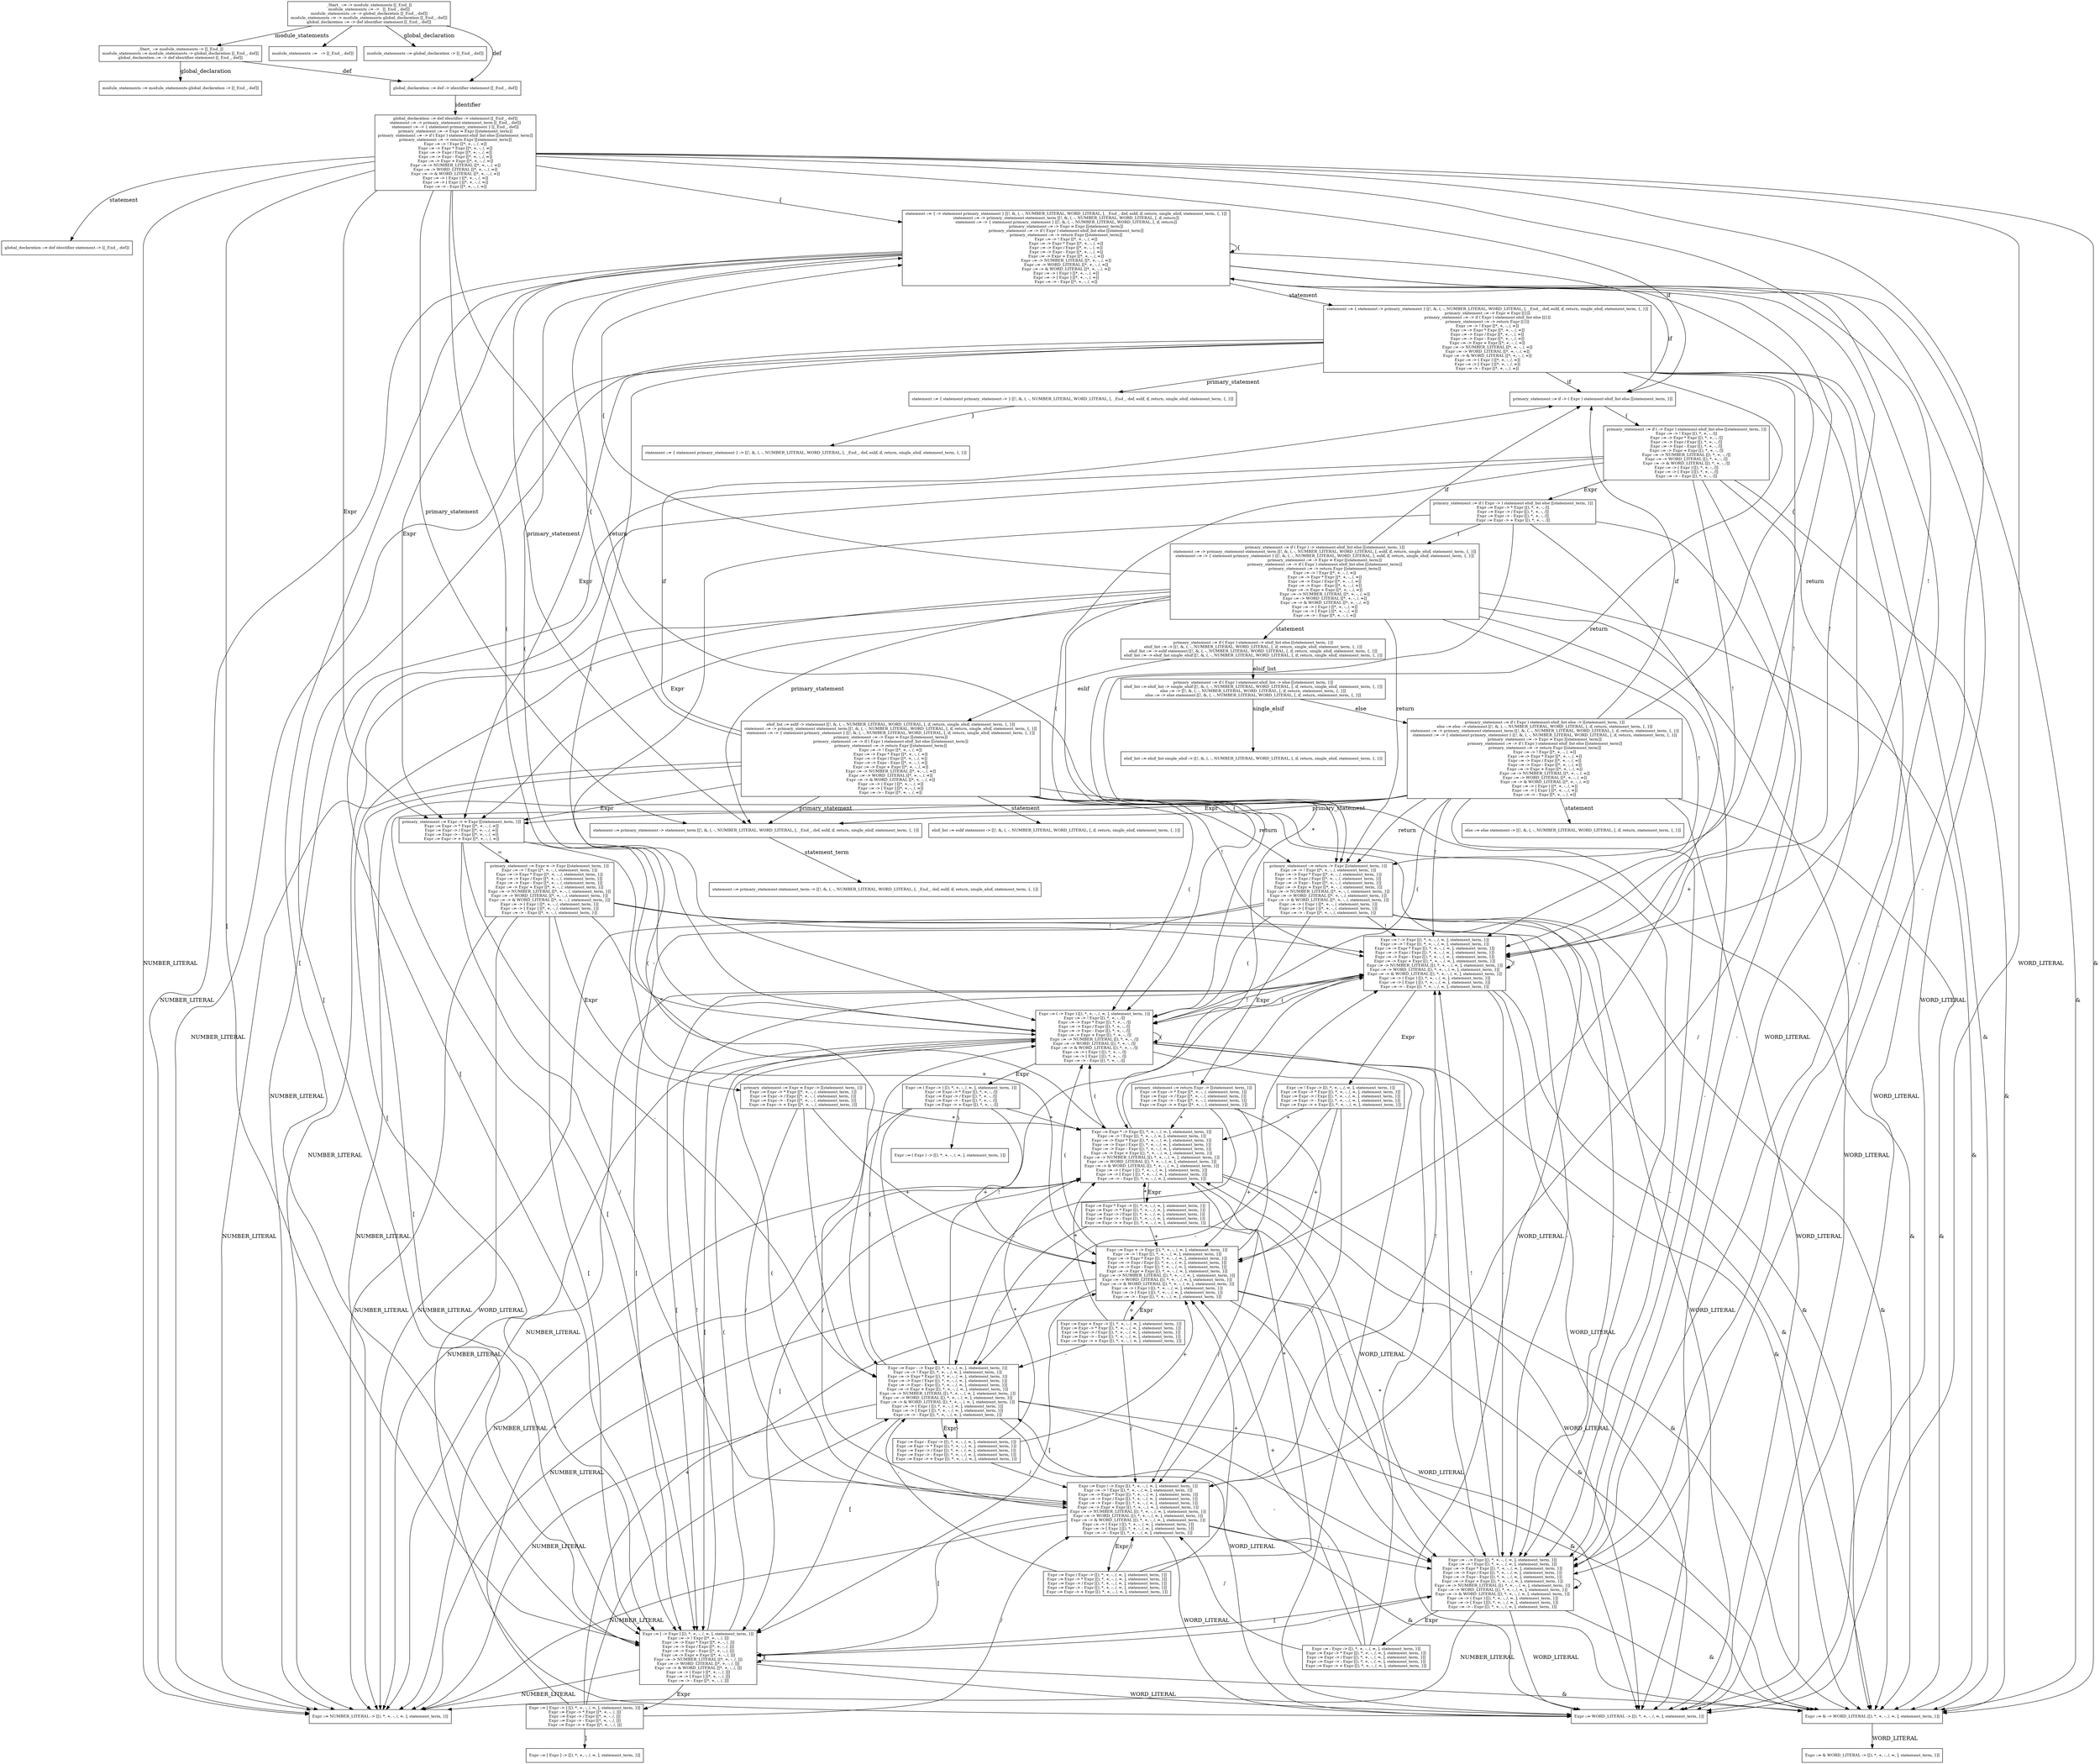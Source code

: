 digraph x {
node [fontsize="10" shape="box" size="5"]
86408610 [label="_Start_ ::= -> module_statements [[_End_]]\nmodule_statements ::= ->   [[_End_, def]]\nmodule_statements ::= -> global_declaration [[_End_, def]]\nmodule_statements ::= -> module_statements global_declaration [[_End_, def]]\nglobal_declaration ::= -> def identifier statement [[_End_, def]]"]
86408610 -> 86459520 [label="module_statements"]
86408610 -> 86744140 [label=" "]
86408610 -> 86743780 [label="global_declaration"]
86408610 -> 86458810 [label="def"]
86459520 [label="_Start_ ::= module_statements -> [[_End_]]\nmodule_statements ::= module_statements -> global_declaration [[_End_, def]]\nglobal_declaration ::= -> def identifier statement [[_End_, def]]"]
86459520 -> 86459170 [label="global_declaration"]
86459520 -> 86458810 [label="def"]
86459170 [label="module_statements ::= module_statements global_declaration -> [[_End_, def]]"]
86458810 [label="global_declaration ::= def -> identifier statement [[_End_, def]]"]
86458810 -> 86454780 [label="identifier"]
86454780 [label="global_declaration ::= def identifier -> statement [[_End_, def]]\nstatement ::= -> primary_statement statement_term [[_End_, def]]\nstatement ::= -> { statement primary_statement } [[_End_, def]]\nprimary_statement ::= -> Expr = Expr [[statement_term]]\nprimary_statement ::= -> if ( Expr ) statement elsif_list else [[statement_term]]\nprimary_statement ::= -> return Expr [[statement_term]]\nExpr ::= -> ! Expr [[*, +, -, /, =]]\nExpr ::= -> Expr * Expr [[*, +, -, /, =]]\nExpr ::= -> Expr / Expr [[*, +, -, /, =]]\nExpr ::= -> Expr - Expr [[*, +, -, /, =]]\nExpr ::= -> Expr + Expr [[*, +, -, /, =]]\nExpr ::= -> NUMBER_LITERAL [[*, +, -, /, =]]\nExpr ::= -> WORD_LITERAL [[*, +, -, /, =]]\nExpr ::= -> & WORD_LITERAL [[*, +, -, /, =]]\nExpr ::= -> ( Expr ) [[*, +, -, /, =]]\nExpr ::= -> [ Expr ] [[*, +, -, /, =]]\nExpr ::= -> - Expr [[*, +, -, /, =]]"]
86454780 -> 86454210 [label="statement"]
86454780 -> 86453850 [label="primary_statement"]
86454780 -> 86480360 [label="{"]
86454780 -> 86475120 [label="Expr"]
86454780 -> 86635210 [label="if"]
86454780 -> 86676300 [label="return"]
86454780 -> 86543850 [label="!"]
86454780 -> 86572820 [label="NUMBER_LITERAL"]
86454780 -> 86572460 [label="WORD_LITERAL"]
86454780 -> 86572100 [label="&"]
86454780 -> 86568490 [label="("]
86454780 -> 86592960 [label="["]
86454780 -> 86616860 [label="-"]
86454210 [label="global_declaration ::= def identifier statement -> [[_End_, def]]"]
86453850 [label="statement ::= primary_statement -> statement_term [[!, &, (, -, NUMBER_LITERAL, WORD_LITERAL, [, _End_, def, eslif, if, return, single_elsif, statement_term, {, }]]"]
86453850 -> 86453520 [label="statement_term"]
86453520 [label="statement ::= primary_statement statement_term -> [[!, &, (, -, NUMBER_LITERAL, WORD_LITERAL, [, _End_, def, eslif, if, return, single_elsif, statement_term, {, }]]"]
86480360 [label="statement ::= { -> statement primary_statement } [[!, &, (, -, NUMBER_LITERAL, WORD_LITERAL, [, _End_, def, eslif, if, return, single_elsif, statement_term, {, }]]\nstatement ::= -> primary_statement statement_term [[!, &, (, -, NUMBER_LITERAL, WORD_LITERAL, [, if, return]]\nstatement ::= -> { statement primary_statement } [[!, &, (, -, NUMBER_LITERAL, WORD_LITERAL, [, if, return]]\nprimary_statement ::= -> Expr = Expr [[statement_term]]\nprimary_statement ::= -> if ( Expr ) statement elsif_list else [[statement_term]]\nprimary_statement ::= -> return Expr [[statement_term]]\nExpr ::= -> ! Expr [[*, +, -, /, =]]\nExpr ::= -> Expr * Expr [[*, +, -, /, =]]\nExpr ::= -> Expr / Expr [[*, +, -, /, =]]\nExpr ::= -> Expr - Expr [[*, +, -, /, =]]\nExpr ::= -> Expr + Expr [[*, +, -, /, =]]\nExpr ::= -> NUMBER_LITERAL [[*, +, -, /, =]]\nExpr ::= -> WORD_LITERAL [[*, +, -, /, =]]\nExpr ::= -> & WORD_LITERAL [[*, +, -, /, =]]\nExpr ::= -> ( Expr ) [[*, +, -, /, =]]\nExpr ::= -> [ Expr ] [[*, +, -, /, =]]\nExpr ::= -> - Expr [[*, +, -, /, =]]"]
86480360 -> 86476520 [label="statement"]
86480360 -> 86453850 [label="primary_statement"]
86480360 -> 86480360 [label="{"]
86480360 -> 86475120 [label="Expr"]
86480360 -> 86635210 [label="if"]
86480360 -> 86676300 [label="return"]
86480360 -> 86543850 [label="!"]
86480360 -> 86572820 [label="NUMBER_LITERAL"]
86480360 -> 86572460 [label="WORD_LITERAL"]
86480360 -> 86572100 [label="&"]
86480360 -> 86568490 [label="("]
86480360 -> 86592960 [label="["]
86480360 -> 86616860 [label="-"]
86476520 [label="statement ::= { statement -> primary_statement } [[!, &, (, -, NUMBER_LITERAL, WORD_LITERAL, [, _End_, def, eslif, if, return, single_elsif, statement_term, {, }]]\nprimary_statement ::= -> Expr = Expr [[}]]\nprimary_statement ::= -> if ( Expr ) statement elsif_list else [[}]]\nprimary_statement ::= -> return Expr [[}]]\nExpr ::= -> ! Expr [[*, +, -, /, =]]\nExpr ::= -> Expr * Expr [[*, +, -, /, =]]\nExpr ::= -> Expr / Expr [[*, +, -, /, =]]\nExpr ::= -> Expr - Expr [[*, +, -, /, =]]\nExpr ::= -> Expr + Expr [[*, +, -, /, =]]\nExpr ::= -> NUMBER_LITERAL [[*, +, -, /, =]]\nExpr ::= -> WORD_LITERAL [[*, +, -, /, =]]\nExpr ::= -> & WORD_LITERAL [[*, +, -, /, =]]\nExpr ::= -> ( Expr ) [[*, +, -, /, =]]\nExpr ::= -> [ Expr ] [[*, +, -, /, =]]\nExpr ::= -> - Expr [[*, +, -, /, =]]"]
86476520 -> 86475990 [label="primary_statement"]
86476520 -> 86475120 [label="Expr"]
86476520 -> 86635210 [label="if"]
86476520 -> 86676300 [label="return"]
86476520 -> 86543850 [label="!"]
86476520 -> 86572820 [label="NUMBER_LITERAL"]
86476520 -> 86572460 [label="WORD_LITERAL"]
86476520 -> 86572100 [label="&"]
86476520 -> 86568490 [label="("]
86476520 -> 86592960 [label="["]
86476520 -> 86616860 [label="-"]
86475990 [label="statement ::= { statement primary_statement -> } [[!, &, (, -, NUMBER_LITERAL, WORD_LITERAL, [, _End_, def, eslif, if, return, single_elsif, statement_term, {, }]]"]
86475990 -> 86475660 [label="}"]
86475660 [label="statement ::= { statement primary_statement } -> [[!, &, (, -, NUMBER_LITERAL, WORD_LITERAL, [, _End_, def, eslif, if, return, single_elsif, statement_term, {, }]]"]
86475120 [label="primary_statement ::= Expr -> = Expr [[statement_term, }]]\nExpr ::= Expr -> * Expr [[*, +, -, /, =]]\nExpr ::= Expr -> / Expr [[*, +, -, /, =]]\nExpr ::= Expr -> - Expr [[*, +, -, /, =]]\nExpr ::= Expr -> + Expr [[*, +, -, /, =]]"]
86475120 -> 86502880 [label="="]
86475120 -> 86499040 [label="*"]
86475120 -> 86526210 [label="/"]
86475120 -> 86522050 [label="-"]
86475120 -> 86548520 [label="+"]
86502880 [label="primary_statement ::= Expr = -> Expr [[statement_term, }]]\nExpr ::= -> ! Expr [[*, +, -, /, statement_term, }]]\nExpr ::= -> Expr * Expr [[*, +, -, /, statement_term, }]]\nExpr ::= -> Expr / Expr [[*, +, -, /, statement_term, }]]\nExpr ::= -> Expr - Expr [[*, +, -, /, statement_term, }]]\nExpr ::= -> Expr + Expr [[*, +, -, /, statement_term, }]]\nExpr ::= -> NUMBER_LITERAL [[*, +, -, /, statement_term, }]]\nExpr ::= -> WORD_LITERAL [[*, +, -, /, statement_term, }]]\nExpr ::= -> & WORD_LITERAL [[*, +, -, /, statement_term, }]]\nExpr ::= -> ( Expr ) [[*, +, -, /, statement_term, }]]\nExpr ::= -> [ Expr ] [[*, +, -, /, statement_term, }]]\nExpr ::= -> - Expr [[*, +, -, /, statement_term, }]]"]
86502880 -> 86502290 [label="Expr"]
86502880 -> 86543850 [label="!"]
86502880 -> 86572820 [label="NUMBER_LITERAL"]
86502880 -> 86572460 [label="WORD_LITERAL"]
86502880 -> 86572100 [label="&"]
86502880 -> 86568490 [label="("]
86502880 -> 86592960 [label="["]
86502880 -> 86616860 [label="-"]
86502290 [label="primary_statement ::= Expr = Expr -> [[statement_term, }]]\nExpr ::= Expr -> * Expr [[*, +, -, /, statement_term, }]]\nExpr ::= Expr -> / Expr [[*, +, -, /, statement_term, }]]\nExpr ::= Expr -> - Expr [[*, +, -, /, statement_term, }]]\nExpr ::= Expr -> + Expr [[*, +, -, /, statement_term, }]]"]
86502290 -> 86499040 [label="*"]
86502290 -> 86526210 [label="/"]
86502290 -> 86522050 [label="-"]
86502290 -> 86548520 [label="+"]
86499040 [label="Expr ::= Expr * -> Expr [[), *, +, -, /, =, ], statement_term, }]]\nExpr ::= -> ! Expr [[), *, +, -, /, =, ], statement_term, }]]\nExpr ::= -> Expr * Expr [[), *, +, -, /, =, ], statement_term, }]]\nExpr ::= -> Expr / Expr [[), *, +, -, /, =, ], statement_term, }]]\nExpr ::= -> Expr - Expr [[), *, +, -, /, =, ], statement_term, }]]\nExpr ::= -> Expr + Expr [[), *, +, -, /, =, ], statement_term, }]]\nExpr ::= -> NUMBER_LITERAL [[), *, +, -, /, =, ], statement_term, }]]\nExpr ::= -> WORD_LITERAL [[), *, +, -, /, =, ], statement_term, }]]\nExpr ::= -> & WORD_LITERAL [[), *, +, -, /, =, ], statement_term, }]]\nExpr ::= -> ( Expr ) [[), *, +, -, /, =, ], statement_term, }]]\nExpr ::= -> [ Expr ] [[), *, +, -, /, =, ], statement_term, }]]\nExpr ::= -> - Expr [[), *, +, -, /, =, ], statement_term, }]]"]
86499040 -> 86498450 [label="Expr"]
86499040 -> 86543850 [label="!"]
86499040 -> 86572820 [label="NUMBER_LITERAL"]
86499040 -> 86572460 [label="WORD_LITERAL"]
86499040 -> 86572100 [label="&"]
86499040 -> 86568490 [label="("]
86499040 -> 86592960 [label="["]
86499040 -> 86616860 [label="-"]
86498450 [label="Expr ::= Expr * Expr -> [[), *, +, -, /, =, ], statement_term, }]]\nExpr ::= Expr -> * Expr [[), *, +, -, /, =, ], statement_term, }]]\nExpr ::= Expr -> / Expr [[), *, +, -, /, =, ], statement_term, }]]\nExpr ::= Expr -> - Expr [[), *, +, -, /, =, ], statement_term, }]]\nExpr ::= Expr -> + Expr [[), *, +, -, /, =, ], statement_term, }]]"]
86498450 -> 86499040 [label="*"]
86498450 -> 86526210 [label="/"]
86498450 -> 86522050 [label="-"]
86498450 -> 86548520 [label="+"]
86526210 [label="Expr ::= Expr / -> Expr [[), *, +, -, /, =, ], statement_term, }]]\nExpr ::= -> ! Expr [[), *, +, -, /, =, ], statement_term, }]]\nExpr ::= -> Expr * Expr [[), *, +, -, /, =, ], statement_term, }]]\nExpr ::= -> Expr / Expr [[), *, +, -, /, =, ], statement_term, }]]\nExpr ::= -> Expr - Expr [[), *, +, -, /, =, ], statement_term, }]]\nExpr ::= -> Expr + Expr [[), *, +, -, /, =, ], statement_term, }]]\nExpr ::= -> NUMBER_LITERAL [[), *, +, -, /, =, ], statement_term, }]]\nExpr ::= -> WORD_LITERAL [[), *, +, -, /, =, ], statement_term, }]]\nExpr ::= -> & WORD_LITERAL [[), *, +, -, /, =, ], statement_term, }]]\nExpr ::= -> ( Expr ) [[), *, +, -, /, =, ], statement_term, }]]\nExpr ::= -> [ Expr ] [[), *, +, -, /, =, ], statement_term, }]]\nExpr ::= -> - Expr [[), *, +, -, /, =, ], statement_term, }]]"]
86526210 -> 86525620 [label="Expr"]
86526210 -> 86543850 [label="!"]
86526210 -> 86572820 [label="NUMBER_LITERAL"]
86526210 -> 86572460 [label="WORD_LITERAL"]
86526210 -> 86572100 [label="&"]
86526210 -> 86568490 [label="("]
86526210 -> 86592960 [label="["]
86526210 -> 86616860 [label="-"]
86525620 [label="Expr ::= Expr / Expr -> [[), *, +, -, /, =, ], statement_term, }]]\nExpr ::= Expr -> * Expr [[), *, +, -, /, =, ], statement_term, }]]\nExpr ::= Expr -> / Expr [[), *, +, -, /, =, ], statement_term, }]]\nExpr ::= Expr -> - Expr [[), *, +, -, /, =, ], statement_term, }]]\nExpr ::= Expr -> + Expr [[), *, +, -, /, =, ], statement_term, }]]"]
86525620 -> 86499040 [label="*"]
86525620 -> 86526210 [label="/"]
86525620 -> 86522050 [label="-"]
86525620 -> 86548520 [label="+"]
86522050 [label="Expr ::= Expr - -> Expr [[), *, +, -, /, =, ], statement_term, }]]\nExpr ::= -> ! Expr [[), *, +, -, /, =, ], statement_term, }]]\nExpr ::= -> Expr * Expr [[), *, +, -, /, =, ], statement_term, }]]\nExpr ::= -> Expr / Expr [[), *, +, -, /, =, ], statement_term, }]]\nExpr ::= -> Expr - Expr [[), *, +, -, /, =, ], statement_term, }]]\nExpr ::= -> Expr + Expr [[), *, +, -, /, =, ], statement_term, }]]\nExpr ::= -> NUMBER_LITERAL [[), *, +, -, /, =, ], statement_term, }]]\nExpr ::= -> WORD_LITERAL [[), *, +, -, /, =, ], statement_term, }]]\nExpr ::= -> & WORD_LITERAL [[), *, +, -, /, =, ], statement_term, }]]\nExpr ::= -> ( Expr ) [[), *, +, -, /, =, ], statement_term, }]]\nExpr ::= -> [ Expr ] [[), *, +, -, /, =, ], statement_term, }]]\nExpr ::= -> - Expr [[), *, +, -, /, =, ], statement_term, }]]"]
86522050 -> 86521460 [label="Expr"]
86522050 -> 86543850 [label="!"]
86522050 -> 86572820 [label="NUMBER_LITERAL"]
86522050 -> 86572460 [label="WORD_LITERAL"]
86522050 -> 86572100 [label="&"]
86522050 -> 86568490 [label="("]
86522050 -> 86592960 [label="["]
86522050 -> 86616860 [label="-"]
86521460 [label="Expr ::= Expr - Expr -> [[), *, +, -, /, =, ], statement_term, }]]\nExpr ::= Expr -> * Expr [[), *, +, -, /, =, ], statement_term, }]]\nExpr ::= Expr -> / Expr [[), *, +, -, /, =, ], statement_term, }]]\nExpr ::= Expr -> - Expr [[), *, +, -, /, =, ], statement_term, }]]\nExpr ::= Expr -> + Expr [[), *, +, -, /, =, ], statement_term, }]]"]
86521460 -> 86499040 [label="*"]
86521460 -> 86526210 [label="/"]
86521460 -> 86522050 [label="-"]
86521460 -> 86548520 [label="+"]
86548520 [label="Expr ::= Expr + -> Expr [[), *, +, -, /, =, ], statement_term, }]]\nExpr ::= -> ! Expr [[), *, +, -, /, =, ], statement_term, }]]\nExpr ::= -> Expr * Expr [[), *, +, -, /, =, ], statement_term, }]]\nExpr ::= -> Expr / Expr [[), *, +, -, /, =, ], statement_term, }]]\nExpr ::= -> Expr - Expr [[), *, +, -, /, =, ], statement_term, }]]\nExpr ::= -> Expr + Expr [[), *, +, -, /, =, ], statement_term, }]]\nExpr ::= -> NUMBER_LITERAL [[), *, +, -, /, =, ], statement_term, }]]\nExpr ::= -> WORD_LITERAL [[), *, +, -, /, =, ], statement_term, }]]\nExpr ::= -> & WORD_LITERAL [[), *, +, -, /, =, ], statement_term, }]]\nExpr ::= -> ( Expr ) [[), *, +, -, /, =, ], statement_term, }]]\nExpr ::= -> [ Expr ] [[), *, +, -, /, =, ], statement_term, }]]\nExpr ::= -> - Expr [[), *, +, -, /, =, ], statement_term, }]]"]
86548520 -> 86547930 [label="Expr"]
86548520 -> 86543850 [label="!"]
86548520 -> 86572820 [label="NUMBER_LITERAL"]
86548520 -> 86572460 [label="WORD_LITERAL"]
86548520 -> 86572100 [label="&"]
86548520 -> 86568490 [label="("]
86548520 -> 86592960 [label="["]
86548520 -> 86616860 [label="-"]
86547930 [label="Expr ::= Expr + Expr -> [[), *, +, -, /, =, ], statement_term, }]]\nExpr ::= Expr -> * Expr [[), *, +, -, /, =, ], statement_term, }]]\nExpr ::= Expr -> / Expr [[), *, +, -, /, =, ], statement_term, }]]\nExpr ::= Expr -> - Expr [[), *, +, -, /, =, ], statement_term, }]]\nExpr ::= Expr -> + Expr [[), *, +, -, /, =, ], statement_term, }]]"]
86547930 -> 86499040 [label="*"]
86547930 -> 86526210 [label="/"]
86547930 -> 86522050 [label="-"]
86547930 -> 86548520 [label="+"]
86543850 [label="Expr ::= ! -> Expr [[), *, +, -, /, =, ], statement_term, }]]\nExpr ::= -> ! Expr [[), *, +, -, /, =, ], statement_term, }]]\nExpr ::= -> Expr * Expr [[), *, +, -, /, =, ], statement_term, }]]\nExpr ::= -> Expr / Expr [[), *, +, -, /, =, ], statement_term, }]]\nExpr ::= -> Expr - Expr [[), *, +, -, /, =, ], statement_term, }]]\nExpr ::= -> Expr + Expr [[), *, +, -, /, =, ], statement_term, }]]\nExpr ::= -> NUMBER_LITERAL [[), *, +, -, /, =, ], statement_term, }]]\nExpr ::= -> WORD_LITERAL [[), *, +, -, /, =, ], statement_term, }]]\nExpr ::= -> & WORD_LITERAL [[), *, +, -, /, =, ], statement_term, }]]\nExpr ::= -> ( Expr ) [[), *, +, -, /, =, ], statement_term, }]]\nExpr ::= -> [ Expr ] [[), *, +, -, /, =, ], statement_term, }]]\nExpr ::= -> - Expr [[), *, +, -, /, =, ], statement_term, }]]"]
86543850 -> 86543260 [label="Expr"]
86543850 -> 86543850 [label="!"]
86543850 -> 86572820 [label="NUMBER_LITERAL"]
86543850 -> 86572460 [label="WORD_LITERAL"]
86543850 -> 86572100 [label="&"]
86543850 -> 86568490 [label="("]
86543850 -> 86592960 [label="["]
86543850 -> 86616860 [label="-"]
86543260 [label="Expr ::= ! Expr -> [[), *, +, -, /, =, ], statement_term, }]]\nExpr ::= Expr -> * Expr [[), *, +, -, /, =, ], statement_term, }]]\nExpr ::= Expr -> / Expr [[), *, +, -, /, =, ], statement_term, }]]\nExpr ::= Expr -> - Expr [[), *, +, -, /, =, ], statement_term, }]]\nExpr ::= Expr -> + Expr [[), *, +, -, /, =, ], statement_term, }]]"]
86543260 -> 86499040 [label="*"]
86543260 -> 86526210 [label="/"]
86543260 -> 86522050 [label="-"]
86543260 -> 86548520 [label="+"]
86572820 [label="Expr ::= NUMBER_LITERAL -> [[), *, +, -, /, =, ], statement_term, }]]"]
86572460 [label="Expr ::= WORD_LITERAL -> [[), *, +, -, /, =, ], statement_term, }]]"]
86572100 [label="Expr ::= & -> WORD_LITERAL [[), *, +, -, /, =, ], statement_term, }]]"]
86572100 -> 86571770 [label="WORD_LITERAL"]
86571770 [label="Expr ::= & WORD_LITERAL -> [[), *, +, -, /, =, ], statement_term, }]]"]
86568490 [label="Expr ::= ( -> Expr ) [[), *, +, -, /, =, ], statement_term, }]]\nExpr ::= -> ! Expr [[), *, +, -, /]]\nExpr ::= -> Expr * Expr [[), *, +, -, /]]\nExpr ::= -> Expr / Expr [[), *, +, -, /]]\nExpr ::= -> Expr - Expr [[), *, +, -, /]]\nExpr ::= -> Expr + Expr [[), *, +, -, /]]\nExpr ::= -> NUMBER_LITERAL [[), *, +, -, /]]\nExpr ::= -> WORD_LITERAL [[), *, +, -, /]]\nExpr ::= -> & WORD_LITERAL [[), *, +, -, /]]\nExpr ::= -> ( Expr ) [[), *, +, -, /]]\nExpr ::= -> [ Expr ] [[), *, +, -, /]]\nExpr ::= -> - Expr [[), *, +, -, /]]"]
86568490 -> 86567900 [label="Expr"]
86568490 -> 86543850 [label="!"]
86568490 -> 86572820 [label="NUMBER_LITERAL"]
86568490 -> 86572460 [label="WORD_LITERAL"]
86568490 -> 86572100 [label="&"]
86568490 -> 86568490 [label="("]
86568490 -> 86592960 [label="["]
86568490 -> 86616860 [label="-"]
86567900 [label="Expr ::= ( Expr -> ) [[), *, +, -, /, =, ], statement_term, }]]\nExpr ::= Expr -> * Expr [[), *, +, -, /]]\nExpr ::= Expr -> / Expr [[), *, +, -, /]]\nExpr ::= Expr -> - Expr [[), *, +, -, /]]\nExpr ::= Expr -> + Expr [[), *, +, -, /]]"]
86567900 -> 86567490 [label=")"]
86567900 -> 86499040 [label="*"]
86567900 -> 86526210 [label="/"]
86567900 -> 86522050 [label="-"]
86567900 -> 86548520 [label="+"]
86567490 [label="Expr ::= ( Expr ) -> [[), *, +, -, /, =, ], statement_term, }]]"]
86592960 [label="Expr ::= [ -> Expr ] [[), *, +, -, /, =, ], statement_term, }]]\nExpr ::= -> ! Expr [[*, +, -, /, ]]]\nExpr ::= -> Expr * Expr [[*, +, -, /, ]]]\nExpr ::= -> Expr / Expr [[*, +, -, /, ]]]\nExpr ::= -> Expr - Expr [[*, +, -, /, ]]]\nExpr ::= -> Expr + Expr [[*, +, -, /, ]]]\nExpr ::= -> NUMBER_LITERAL [[*, +, -, /, ]]]\nExpr ::= -> WORD_LITERAL [[*, +, -, /, ]]]\nExpr ::= -> & WORD_LITERAL [[*, +, -, /, ]]]\nExpr ::= -> ( Expr ) [[*, +, -, /, ]]]\nExpr ::= -> [ Expr ] [[*, +, -, /, ]]]\nExpr ::= -> - Expr [[*, +, -, /, ]]]"]
86592960 -> 86592370 [label="Expr"]
86592960 -> 86543850 [label="!"]
86592960 -> 86572820 [label="NUMBER_LITERAL"]
86592960 -> 86572460 [label="WORD_LITERAL"]
86592960 -> 86572100 [label="&"]
86592960 -> 86568490 [label="("]
86592960 -> 86592960 [label="["]
86592960 -> 86616860 [label="-"]
86592370 [label="Expr ::= [ Expr -> ] [[), *, +, -, /, =, ], statement_term, }]]\nExpr ::= Expr -> * Expr [[*, +, -, /, ]]]\nExpr ::= Expr -> / Expr [[*, +, -, /, ]]]\nExpr ::= Expr -> - Expr [[*, +, -, /, ]]]\nExpr ::= Expr -> + Expr [[*, +, -, /, ]]]"]
86592370 -> 86591960 [label="]"]
86592370 -> 86499040 [label="*"]
86592370 -> 86526210 [label="/"]
86592370 -> 86522050 [label="-"]
86592370 -> 86548520 [label="+"]
86591960 [label="Expr ::= [ Expr ] -> [[), *, +, -, /, =, ], statement_term, }]]"]
86616860 [label="Expr ::= - -> Expr [[), *, +, -, /, =, ], statement_term, }]]\nExpr ::= -> ! Expr [[), *, +, -, /, =, ], statement_term, }]]\nExpr ::= -> Expr * Expr [[), *, +, -, /, =, ], statement_term, }]]\nExpr ::= -> Expr / Expr [[), *, +, -, /, =, ], statement_term, }]]\nExpr ::= -> Expr - Expr [[), *, +, -, /, =, ], statement_term, }]]\nExpr ::= -> Expr + Expr [[), *, +, -, /, =, ], statement_term, }]]\nExpr ::= -> NUMBER_LITERAL [[), *, +, -, /, =, ], statement_term, }]]\nExpr ::= -> WORD_LITERAL [[), *, +, -, /, =, ], statement_term, }]]\nExpr ::= -> & WORD_LITERAL [[), *, +, -, /, =, ], statement_term, }]]\nExpr ::= -> ( Expr ) [[), *, +, -, /, =, ], statement_term, }]]\nExpr ::= -> [ Expr ] [[), *, +, -, /, =, ], statement_term, }]]\nExpr ::= -> - Expr [[), *, +, -, /, =, ], statement_term, }]]"]
86616860 -> 86616270 [label="Expr"]
86616860 -> 86543850 [label="!"]
86616860 -> 86572820 [label="NUMBER_LITERAL"]
86616860 -> 86572460 [label="WORD_LITERAL"]
86616860 -> 86572100 [label="&"]
86616860 -> 86568490 [label="("]
86616860 -> 86592960 [label="["]
86616860 -> 86616860 [label="-"]
86616270 [label="Expr ::= - Expr -> [[), *, +, -, /, =, ], statement_term, }]]\nExpr ::= Expr -> * Expr [[), *, +, -, /, =, ], statement_term, }]]\nExpr ::= Expr -> / Expr [[), *, +, -, /, =, ], statement_term, }]]\nExpr ::= Expr -> - Expr [[), *, +, -, /, =, ], statement_term, }]]\nExpr ::= Expr -> + Expr [[), *, +, -, /, =, ], statement_term, }]]"]
86616270 -> 86499040 [label="*"]
86616270 -> 86526210 [label="/"]
86616270 -> 86522050 [label="-"]
86616270 -> 86548520 [label="+"]
86635210 [label="primary_statement ::= if -> ( Expr ) statement elsif_list else [[statement_term, }]]"]
86635210 -> 86632020 [label="("]
86632020 [label="primary_statement ::= if ( -> Expr ) statement elsif_list else [[statement_term, }]]\nExpr ::= -> ! Expr [[), *, +, -, /]]\nExpr ::= -> Expr * Expr [[), *, +, -, /]]\nExpr ::= -> Expr / Expr [[), *, +, -, /]]\nExpr ::= -> Expr - Expr [[), *, +, -, /]]\nExpr ::= -> Expr + Expr [[), *, +, -, /]]\nExpr ::= -> NUMBER_LITERAL [[), *, +, -, /]]\nExpr ::= -> WORD_LITERAL [[), *, +, -, /]]\nExpr ::= -> & WORD_LITERAL [[), *, +, -, /]]\nExpr ::= -> ( Expr ) [[), *, +, -, /]]\nExpr ::= -> [ Expr ] [[), *, +, -, /]]\nExpr ::= -> - Expr [[), *, +, -, /]]"]
86632020 -> 86631430 [label="Expr"]
86632020 -> 86543850 [label="!"]
86632020 -> 86572820 [label="NUMBER_LITERAL"]
86632020 -> 86572460 [label="WORD_LITERAL"]
86632020 -> 86572100 [label="&"]
86632020 -> 86568490 [label="("]
86632020 -> 86592960 [label="["]
86632020 -> 86616860 [label="-"]
86631430 [label="primary_statement ::= if ( Expr -> ) statement elsif_list else [[statement_term, }]]\nExpr ::= Expr -> * Expr [[), *, +, -, /]]\nExpr ::= Expr -> / Expr [[), *, +, -, /]]\nExpr ::= Expr -> - Expr [[), *, +, -, /]]\nExpr ::= Expr -> + Expr [[), *, +, -, /]]"]
86631430 -> 86657150 [label=")"]
86631430 -> 86499040 [label="*"]
86631430 -> 86526210 [label="/"]
86631430 -> 86522050 [label="-"]
86631430 -> 86548520 [label="+"]
86657150 [label="primary_statement ::= if ( Expr ) -> statement elsif_list else [[statement_term, }]]\nstatement ::= -> primary_statement statement_term [[!, &, (, -, NUMBER_LITERAL, WORD_LITERAL, [, eslif, if, return, single_elsif, statement_term, {, }]]\nstatement ::= -> { statement primary_statement } [[!, &, (, -, NUMBER_LITERAL, WORD_LITERAL, [, eslif, if, return, single_elsif, statement_term, {, }]]\nprimary_statement ::= -> Expr = Expr [[statement_term]]\nprimary_statement ::= -> if ( Expr ) statement elsif_list else [[statement_term]]\nprimary_statement ::= -> return Expr [[statement_term]]\nExpr ::= -> ! Expr [[*, +, -, /, =]]\nExpr ::= -> Expr * Expr [[*, +, -, /, =]]\nExpr ::= -> Expr / Expr [[*, +, -, /, =]]\nExpr ::= -> Expr - Expr [[*, +, -, /, =]]\nExpr ::= -> Expr + Expr [[*, +, -, /, =]]\nExpr ::= -> NUMBER_LITERAL [[*, +, -, /, =]]\nExpr ::= -> WORD_LITERAL [[*, +, -, /, =]]\nExpr ::= -> & WORD_LITERAL [[*, +, -, /, =]]\nExpr ::= -> ( Expr ) [[*, +, -, /, =]]\nExpr ::= -> [ Expr ] [[*, +, -, /, =]]\nExpr ::= -> - Expr [[*, +, -, /, =]]"]
86657150 -> 86656110 [label="statement"]
86657150 -> 86453850 [label="primary_statement"]
86657150 -> 86480360 [label="{"]
86657150 -> 86475120 [label="Expr"]
86657150 -> 86635210 [label="if"]
86657150 -> 86676300 [label="return"]
86657150 -> 86543850 [label="!"]
86657150 -> 86572820 [label="NUMBER_LITERAL"]
86657150 -> 86572460 [label="WORD_LITERAL"]
86657150 -> 86572100 [label="&"]
86657150 -> 86568490 [label="("]
86657150 -> 86592960 [label="["]
86657150 -> 86616860 [label="-"]
86656110 [label="primary_statement ::= if ( Expr ) statement -> elsif_list else [[statement_term, }]]\nelsif_list ::= -> [[!, &, (, -, NUMBER_LITERAL, WORD_LITERAL, [, if, return, single_elsif, statement_term, {, }]]\nelsif_list ::= -> eslif statement [[!, &, (, -, NUMBER_LITERAL, WORD_LITERAL, [, if, return, single_elsif, statement_term, {, }]]\nelsif_list ::= -> elsif_list single_elsif [[!, &, (, -, NUMBER_LITERAL, WORD_LITERAL, [, if, return, single_elsif, statement_term, {, }]]"]
86656110 -> 86655380 [label="elsif_list"]
86656110 -> 86698510 [label="eslif"]
86655380 [label="primary_statement ::= if ( Expr ) statement elsif_list -> else [[statement_term, }]]\nelsif_list ::= elsif_list -> single_elsif [[!, &, (, -, NUMBER_LITERAL, WORD_LITERAL, [, if, return, single_elsif, statement_term, {, }]]\nelse ::= -> [[!, &, (, -, NUMBER_LITERAL, WORD_LITERAL, [, if, return, statement_term, {, }]]\nelse ::= -> else statement [[!, &, (, -, NUMBER_LITERAL, WORD_LITERAL, [, if, return, statement_term, {, }]]"]
86655380 -> 86680990 [label="else"]
86655380 -> 86702600 [label="single_elsif"]
86680990 [label="primary_statement ::= if ( Expr ) statement elsif_list else -> [[statement_term, }]]\nelse ::= else -> statement [[!, &, (, -, NUMBER_LITERAL, WORD_LITERAL, [, if, return, statement_term, {, }]]\nstatement ::= -> primary_statement statement_term [[!, &, (, -, NUMBER_LITERAL, WORD_LITERAL, [, if, return, statement_term, {, }]]\nstatement ::= -> { statement primary_statement } [[!, &, (, -, NUMBER_LITERAL, WORD_LITERAL, [, if, return, statement_term, {, }]]\nprimary_statement ::= -> Expr = Expr [[statement_term]]\nprimary_statement ::= -> if ( Expr ) statement elsif_list else [[statement_term]]\nprimary_statement ::= -> return Expr [[statement_term]]\nExpr ::= -> ! Expr [[*, +, -, /, =]]\nExpr ::= -> Expr * Expr [[*, +, -, /, =]]\nExpr ::= -> Expr / Expr [[*, +, -, /, =]]\nExpr ::= -> Expr - Expr [[*, +, -, /, =]]\nExpr ::= -> Expr + Expr [[*, +, -, /, =]]\nExpr ::= -> NUMBER_LITERAL [[*, +, -, /, =]]\nExpr ::= -> WORD_LITERAL [[*, +, -, /, =]]\nExpr ::= -> & WORD_LITERAL [[*, +, -, /, =]]\nExpr ::= -> ( Expr ) [[*, +, -, /, =]]\nExpr ::= -> [ Expr ] [[*, +, -, /, =]]\nExpr ::= -> - Expr [[*, +, -, /, =]]"]
86680990 -> 86680420 [label="statement"]
86680990 -> 86453850 [label="primary_statement"]
86680990 -> 86480360 [label="{"]
86680990 -> 86475120 [label="Expr"]
86680990 -> 86635210 [label="if"]
86680990 -> 86676300 [label="return"]
86680990 -> 86543850 [label="!"]
86680990 -> 86572820 [label="NUMBER_LITERAL"]
86680990 -> 86572460 [label="WORD_LITERAL"]
86680990 -> 86572100 [label="&"]
86680990 -> 86568490 [label="("]
86680990 -> 86592960 [label="["]
86680990 -> 86616860 [label="-"]
86680420 [label="else ::= else statement -> [[!, &, (, -, NUMBER_LITERAL, WORD_LITERAL, [, if, return, statement_term, {, }]]"]
86676300 [label="primary_statement ::= return -> Expr [[statement_term, }]]\nExpr ::= -> ! Expr [[*, +, -, /, statement_term, }]]\nExpr ::= -> Expr * Expr [[*, +, -, /, statement_term, }]]\nExpr ::= -> Expr / Expr [[*, +, -, /, statement_term, }]]\nExpr ::= -> Expr - Expr [[*, +, -, /, statement_term, }]]\nExpr ::= -> Expr + Expr [[*, +, -, /, statement_term, }]]\nExpr ::= -> NUMBER_LITERAL [[*, +, -, /, statement_term, }]]\nExpr ::= -> WORD_LITERAL [[*, +, -, /, statement_term, }]]\nExpr ::= -> & WORD_LITERAL [[*, +, -, /, statement_term, }]]\nExpr ::= -> ( Expr ) [[*, +, -, /, statement_term, }]]\nExpr ::= -> [ Expr ] [[*, +, -, /, statement_term, }]]\nExpr ::= -> - Expr [[*, +, -, /, statement_term, }]]"]
86676300 -> 86675710 [label="Expr"]
86676300 -> 86543850 [label="!"]
86676300 -> 86572820 [label="NUMBER_LITERAL"]
86676300 -> 86572460 [label="WORD_LITERAL"]
86676300 -> 86572100 [label="&"]
86676300 -> 86568490 [label="("]
86676300 -> 86592960 [label="["]
86676300 -> 86616860 [label="-"]
86675710 [label="primary_statement ::= return Expr -> [[statement_term, }]]\nExpr ::= Expr -> * Expr [[*, +, -, /, statement_term, }]]\nExpr ::= Expr -> / Expr [[*, +, -, /, statement_term, }]]\nExpr ::= Expr -> - Expr [[*, +, -, /, statement_term, }]]\nExpr ::= Expr -> + Expr [[*, +, -, /, statement_term, }]]"]
86675710 -> 86499040 [label="*"]
86675710 -> 86526210 [label="/"]
86675710 -> 86522050 [label="-"]
86675710 -> 86548520 [label="+"]
86702600 [label="elsif_list ::= elsif_list single_elsif -> [[!, &, (, -, NUMBER_LITERAL, WORD_LITERAL, [, if, return, single_elsif, statement_term, {, }]]"]
86698510 [label="elsif_list ::= eslif -> statement [[!, &, (, -, NUMBER_LITERAL, WORD_LITERAL, [, if, return, single_elsif, statement_term, {, }]]\nstatement ::= -> primary_statement statement_term [[!, &, (, -, NUMBER_LITERAL, WORD_LITERAL, [, if, return, single_elsif, statement_term, {, }]]\nstatement ::= -> { statement primary_statement } [[!, &, (, -, NUMBER_LITERAL, WORD_LITERAL, [, if, return, single_elsif, statement_term, {, }]]\nprimary_statement ::= -> Expr = Expr [[statement_term]]\nprimary_statement ::= -> if ( Expr ) statement elsif_list else [[statement_term]]\nprimary_statement ::= -> return Expr [[statement_term]]\nExpr ::= -> ! Expr [[*, +, -, /, =]]\nExpr ::= -> Expr * Expr [[*, +, -, /, =]]\nExpr ::= -> Expr / Expr [[*, +, -, /, =]]\nExpr ::= -> Expr - Expr [[*, +, -, /, =]]\nExpr ::= -> Expr + Expr [[*, +, -, /, =]]\nExpr ::= -> NUMBER_LITERAL [[*, +, -, /, =]]\nExpr ::= -> WORD_LITERAL [[*, +, -, /, =]]\nExpr ::= -> & WORD_LITERAL [[*, +, -, /, =]]\nExpr ::= -> ( Expr ) [[*, +, -, /, =]]\nExpr ::= -> [ Expr ] [[*, +, -, /, =]]\nExpr ::= -> - Expr [[*, +, -, /, =]]"]
86698510 -> 86697940 [label="statement"]
86698510 -> 86453850 [label="primary_statement"]
86698510 -> 86480360 [label="{"]
86698510 -> 86475120 [label="Expr"]
86698510 -> 86635210 [label="if"]
86698510 -> 86676300 [label="return"]
86698510 -> 86543850 [label="!"]
86698510 -> 86572820 [label="NUMBER_LITERAL"]
86698510 -> 86572460 [label="WORD_LITERAL"]
86698510 -> 86572100 [label="&"]
86698510 -> 86568490 [label="("]
86698510 -> 86592960 [label="["]
86698510 -> 86616860 [label="-"]
86697940 [label="elsif_list ::= eslif statement -> [[!, &, (, -, NUMBER_LITERAL, WORD_LITERAL, [, if, return, single_elsif, statement_term, {, }]]"]
86744140 [label="module_statements ::=   -> [[_End_, def]]"]
86743780 [label="module_statements ::= global_declaration -> [[_End_, def]]"]
}